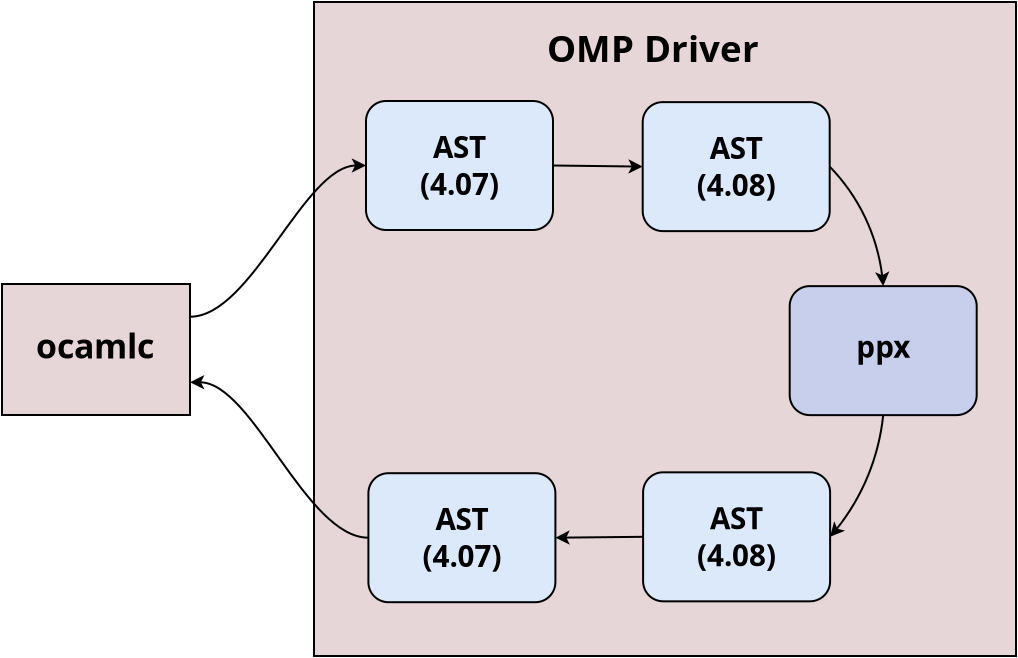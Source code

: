 <?xml version="1.0" encoding="UTF-8"?>
<dia:diagram xmlns:dia="http://www.lysator.liu.se/~alla/dia/">
  <dia:layer name="Background" visible="true" connectable="true" active="true">
    <dia:object type="Standard - Box" version="0" id="O0">
      <dia:attribute name="obj_pos">
        <dia:point val="2.45,7.163"/>
      </dia:attribute>
      <dia:attribute name="obj_bb">
        <dia:rectangle val="2.4,7.113;11.9,13.763"/>
      </dia:attribute>
      <dia:attribute name="meta">
        <dia:composite type="dict">
          <dia:attribute name="comment">
            <dia:string># Flowchart - Box #</dia:string>
          </dia:attribute>
        </dia:composite>
      </dia:attribute>
      <dia:attribute name="elem_corner">
        <dia:point val="2.45,7.163"/>
      </dia:attribute>
      <dia:attribute name="elem_width">
        <dia:real val="9.4"/>
      </dia:attribute>
      <dia:attribute name="elem_height">
        <dia:real val="6.55"/>
      </dia:attribute>
      <dia:attribute name="inner_color">
        <dia:color val="#e7d6d8ff"/>
      </dia:attribute>
      <dia:attribute name="show_background">
        <dia:boolean val="true"/>
      </dia:attribute>
    </dia:object>
    <dia:object type="Standard - Text" version="1" id="O1">
      <dia:attribute name="obj_pos">
        <dia:point val="7.15,10.883"/>
      </dia:attribute>
      <dia:attribute name="obj_bb">
        <dia:rectangle val="3.82,9.31;10.48,11.283"/>
      </dia:attribute>
      <dia:attribute name="text">
        <dia:composite type="text">
          <dia:attribute name="string">
            <dia:string>#ocamlc#</dia:string>
          </dia:attribute>
          <dia:attribute name="font">
            <dia:font family="sans" style="80" name="Helvetica-Bold"/>
          </dia:attribute>
          <dia:attribute name="height">
            <dia:real val="2.117"/>
          </dia:attribute>
          <dia:attribute name="pos">
            <dia:point val="7.15,10.883"/>
          </dia:attribute>
          <dia:attribute name="color">
            <dia:color val="#000000ff"/>
          </dia:attribute>
          <dia:attribute name="alignment">
            <dia:enum val="1"/>
          </dia:attribute>
        </dia:composite>
      </dia:attribute>
      <dia:attribute name="valign">
        <dia:enum val="3"/>
      </dia:attribute>
    </dia:object>
    <dia:object type="Standard - Box" version="0" id="O2">
      <dia:attribute name="obj_pos">
        <dia:point val="18.05,-6.937"/>
      </dia:attribute>
      <dia:attribute name="obj_bb">
        <dia:rectangle val="18,-6.987;53.2,25.813"/>
      </dia:attribute>
      <dia:attribute name="meta">
        <dia:composite type="dict">
          <dia:attribute name="comment">
            <dia:string># Flowchart - Box #</dia:string>
          </dia:attribute>
        </dia:composite>
      </dia:attribute>
      <dia:attribute name="elem_corner">
        <dia:point val="18.05,-6.937"/>
      </dia:attribute>
      <dia:attribute name="elem_width">
        <dia:real val="35.1"/>
      </dia:attribute>
      <dia:attribute name="elem_height">
        <dia:real val="32.7"/>
      </dia:attribute>
      <dia:attribute name="inner_color">
        <dia:color val="#e7d6d8ff"/>
      </dia:attribute>
      <dia:attribute name="show_background">
        <dia:boolean val="true"/>
      </dia:attribute>
    </dia:object>
    <dia:object type="Standard - Box" version="0" id="O3">
      <dia:attribute name="obj_pos">
        <dia:point val="20.65,-1.987"/>
      </dia:attribute>
      <dia:attribute name="obj_bb">
        <dia:rectangle val="20.6,-2.037;30.05,4.513"/>
      </dia:attribute>
      <dia:attribute name="meta">
        <dia:composite type="dict">
          <dia:attribute name="comment">
            <dia:string># Flowchart - Box #</dia:string>
          </dia:attribute>
        </dia:composite>
      </dia:attribute>
      <dia:attribute name="elem_corner">
        <dia:point val="20.65,-1.987"/>
      </dia:attribute>
      <dia:attribute name="elem_width">
        <dia:real val="9.35"/>
      </dia:attribute>
      <dia:attribute name="elem_height">
        <dia:real val="6.45"/>
      </dia:attribute>
      <dia:attribute name="inner_color">
        <dia:color val="#dbe9fbff"/>
      </dia:attribute>
      <dia:attribute name="show_background">
        <dia:boolean val="true"/>
      </dia:attribute>
      <dia:attribute name="corner_radius">
        <dia:real val="1"/>
      </dia:attribute>
    </dia:object>
    <dia:object type="Standard - Text" version="1" id="O4">
      <dia:attribute name="obj_pos">
        <dia:point val="25.325,0.858"/>
      </dia:attribute>
      <dia:attribute name="obj_bb">
        <dia:rectangle val="22.821,-0.517;27.829,3.058"/>
      </dia:attribute>
      <dia:attribute name="text">
        <dia:composite type="text">
          <dia:attribute name="string">
            <dia:string>#AST
(4.07)#</dia:string>
          </dia:attribute>
          <dia:attribute name="font">
            <dia:font family="sans" style="80" name="Helvetica-Bold"/>
          </dia:attribute>
          <dia:attribute name="height">
            <dia:real val="1.85"/>
          </dia:attribute>
          <dia:attribute name="pos">
            <dia:point val="25.325,0.858"/>
          </dia:attribute>
          <dia:attribute name="color">
            <dia:color val="#000000ff"/>
          </dia:attribute>
          <dia:attribute name="alignment">
            <dia:enum val="1"/>
          </dia:attribute>
        </dia:composite>
      </dia:attribute>
      <dia:attribute name="valign">
        <dia:enum val="3"/>
      </dia:attribute>
    </dia:object>
    <dia:object type="Standard - Box" version="0" id="O5">
      <dia:attribute name="obj_pos">
        <dia:point val="34.485,-1.932"/>
      </dia:attribute>
      <dia:attribute name="obj_bb">
        <dia:rectangle val="34.435,-1.982;43.885,4.568"/>
      </dia:attribute>
      <dia:attribute name="meta">
        <dia:composite type="dict">
          <dia:attribute name="comment">
            <dia:string># Flowchart - Box #</dia:string>
          </dia:attribute>
        </dia:composite>
      </dia:attribute>
      <dia:attribute name="elem_corner">
        <dia:point val="34.485,-1.932"/>
      </dia:attribute>
      <dia:attribute name="elem_width">
        <dia:real val="9.35"/>
      </dia:attribute>
      <dia:attribute name="elem_height">
        <dia:real val="6.45"/>
      </dia:attribute>
      <dia:attribute name="inner_color">
        <dia:color val="#dbe9fbff"/>
      </dia:attribute>
      <dia:attribute name="show_background">
        <dia:boolean val="true"/>
      </dia:attribute>
      <dia:attribute name="corner_radius">
        <dia:real val="1"/>
      </dia:attribute>
    </dia:object>
    <dia:object type="Standard - Text" version="1" id="O6">
      <dia:attribute name="obj_pos">
        <dia:point val="39.16,0.913"/>
      </dia:attribute>
      <dia:attribute name="obj_bb">
        <dia:rectangle val="36.656,-0.462;41.664,3.113"/>
      </dia:attribute>
      <dia:attribute name="text">
        <dia:composite type="text">
          <dia:attribute name="string">
            <dia:string>#AST
(4.08)#</dia:string>
          </dia:attribute>
          <dia:attribute name="font">
            <dia:font family="sans" style="80" name="Helvetica-Bold"/>
          </dia:attribute>
          <dia:attribute name="height">
            <dia:real val="1.85"/>
          </dia:attribute>
          <dia:attribute name="pos">
            <dia:point val="39.16,0.913"/>
          </dia:attribute>
          <dia:attribute name="color">
            <dia:color val="#000000ff"/>
          </dia:attribute>
          <dia:attribute name="alignment">
            <dia:enum val="1"/>
          </dia:attribute>
        </dia:composite>
      </dia:attribute>
      <dia:attribute name="valign">
        <dia:enum val="3"/>
      </dia:attribute>
    </dia:object>
    <dia:object type="Standard - Box" version="0" id="O7">
      <dia:attribute name="obj_pos">
        <dia:point val="20.77,16.623"/>
      </dia:attribute>
      <dia:attribute name="obj_bb">
        <dia:rectangle val="20.72,16.573;30.17,23.123"/>
      </dia:attribute>
      <dia:attribute name="meta">
        <dia:composite type="dict">
          <dia:attribute name="comment">
            <dia:string># Flowchart - Box #</dia:string>
          </dia:attribute>
        </dia:composite>
      </dia:attribute>
      <dia:attribute name="elem_corner">
        <dia:point val="20.77,16.623"/>
      </dia:attribute>
      <dia:attribute name="elem_width">
        <dia:real val="9.35"/>
      </dia:attribute>
      <dia:attribute name="elem_height">
        <dia:real val="6.45"/>
      </dia:attribute>
      <dia:attribute name="inner_color">
        <dia:color val="#dbe9fbff"/>
      </dia:attribute>
      <dia:attribute name="show_background">
        <dia:boolean val="true"/>
      </dia:attribute>
      <dia:attribute name="corner_radius">
        <dia:real val="1"/>
      </dia:attribute>
    </dia:object>
    <dia:object type="Standard - Text" version="1" id="O8">
      <dia:attribute name="obj_pos">
        <dia:point val="25.445,19.468"/>
      </dia:attribute>
      <dia:attribute name="obj_bb">
        <dia:rectangle val="22.941,18.093;27.949,21.668"/>
      </dia:attribute>
      <dia:attribute name="text">
        <dia:composite type="text">
          <dia:attribute name="string">
            <dia:string>#AST
(4.07)#</dia:string>
          </dia:attribute>
          <dia:attribute name="font">
            <dia:font family="sans" style="80" name="Helvetica-Bold"/>
          </dia:attribute>
          <dia:attribute name="height">
            <dia:real val="1.85"/>
          </dia:attribute>
          <dia:attribute name="pos">
            <dia:point val="25.445,19.468"/>
          </dia:attribute>
          <dia:attribute name="color">
            <dia:color val="#000000ff"/>
          </dia:attribute>
          <dia:attribute name="alignment">
            <dia:enum val="1"/>
          </dia:attribute>
        </dia:composite>
      </dia:attribute>
      <dia:attribute name="valign">
        <dia:enum val="3"/>
      </dia:attribute>
    </dia:object>
    <dia:object type="Standard - Box" version="0" id="O9">
      <dia:attribute name="obj_pos">
        <dia:point val="34.505,16.578"/>
      </dia:attribute>
      <dia:attribute name="obj_bb">
        <dia:rectangle val="34.455,16.528;43.905,23.078"/>
      </dia:attribute>
      <dia:attribute name="meta">
        <dia:composite type="dict">
          <dia:attribute name="comment">
            <dia:string># Flowchart - Box #</dia:string>
          </dia:attribute>
        </dia:composite>
      </dia:attribute>
      <dia:attribute name="elem_corner">
        <dia:point val="34.505,16.578"/>
      </dia:attribute>
      <dia:attribute name="elem_width">
        <dia:real val="9.35"/>
      </dia:attribute>
      <dia:attribute name="elem_height">
        <dia:real val="6.45"/>
      </dia:attribute>
      <dia:attribute name="inner_color">
        <dia:color val="#dbe9fbff"/>
      </dia:attribute>
      <dia:attribute name="show_background">
        <dia:boolean val="true"/>
      </dia:attribute>
      <dia:attribute name="corner_radius">
        <dia:real val="1"/>
      </dia:attribute>
    </dia:object>
    <dia:object type="Standard - Text" version="1" id="O10">
      <dia:attribute name="obj_pos">
        <dia:point val="39.18,19.423"/>
      </dia:attribute>
      <dia:attribute name="obj_bb">
        <dia:rectangle val="36.676,18.048;41.684,21.623"/>
      </dia:attribute>
      <dia:attribute name="text">
        <dia:composite type="text">
          <dia:attribute name="string">
            <dia:string>#AST
(4.08)#</dia:string>
          </dia:attribute>
          <dia:attribute name="font">
            <dia:font family="sans" style="80" name="Helvetica-Bold"/>
          </dia:attribute>
          <dia:attribute name="height">
            <dia:real val="1.85"/>
          </dia:attribute>
          <dia:attribute name="pos">
            <dia:point val="39.18,19.423"/>
          </dia:attribute>
          <dia:attribute name="color">
            <dia:color val="#000000ff"/>
          </dia:attribute>
          <dia:attribute name="alignment">
            <dia:enum val="1"/>
          </dia:attribute>
        </dia:composite>
      </dia:attribute>
      <dia:attribute name="valign">
        <dia:enum val="3"/>
      </dia:attribute>
    </dia:object>
    <dia:object type="Standard - BezierLine" version="0" id="O11">
      <dia:attribute name="obj_pos">
        <dia:point val="11.85,8.8"/>
      </dia:attribute>
      <dia:attribute name="obj_bb">
        <dia:rectangle val="11.8,1.188;20.213,8.85"/>
      </dia:attribute>
      <dia:attribute name="meta">
        <dia:composite type="dict">
          <dia:attribute name="comment">
            <dia:string># Standard - BezierLine #</dia:string>
          </dia:attribute>
        </dia:composite>
      </dia:attribute>
      <dia:attribute name="bez_points">
        <dia:point val="11.85,8.8"/>
        <dia:point val="14.938,8.8"/>
        <dia:point val="17.562,1.238"/>
        <dia:point val="20.163,1.238"/>
      </dia:attribute>
      <dia:attribute name="corner_types">
        <dia:enum val="2"/>
        <dia:enum val="2"/>
      </dia:attribute>
    </dia:object>
    <dia:object type="Standard - Polygon" version="0" id="O12">
      <dia:attribute name="obj_pos">
        <dia:point val="20.538,1.238"/>
      </dia:attribute>
      <dia:attribute name="obj_bb">
        <dia:rectangle val="19.926,0.876;20.65,1.6"/>
      </dia:attribute>
      <dia:attribute name="poly_points">
        <dia:point val="20.538,1.238"/>
        <dia:point val="20.038,1.488"/>
        <dia:point val="20.163,1.238"/>
        <dia:point val="20.038,0.988"/>
      </dia:attribute>
      <dia:attribute name="inner_color">
        <dia:color val="#000000ff"/>
      </dia:attribute>
      <dia:attribute name="show_background">
        <dia:boolean val="true"/>
      </dia:attribute>
    </dia:object>
    <dia:object type="Standard - BezierLine" version="0" id="O13">
      <dia:attribute name="obj_pos">
        <dia:point val="20.77,19.848"/>
      </dia:attribute>
      <dia:attribute name="obj_bb">
        <dia:rectangle val="12.287,12.025;20.82,19.898"/>
      </dia:attribute>
      <dia:attribute name="meta">
        <dia:composite type="dict">
          <dia:attribute name="comment">
            <dia:string># Standard - BezierLine #</dia:string>
          </dia:attribute>
        </dia:composite>
      </dia:attribute>
      <dia:attribute name="bez_points">
        <dia:point val="20.77,19.848"/>
        <dia:point val="17.643,19.848"/>
        <dia:point val="14.977,12.075"/>
        <dia:point val="12.337,12.075"/>
      </dia:attribute>
      <dia:attribute name="corner_types">
        <dia:enum val="2"/>
        <dia:enum val="2"/>
      </dia:attribute>
    </dia:object>
    <dia:object type="Standard - Polygon" version="0" id="O14">
      <dia:attribute name="obj_pos">
        <dia:point val="11.962,12.075"/>
      </dia:attribute>
      <dia:attribute name="obj_bb">
        <dia:rectangle val="11.85,11.713;12.574,12.437"/>
      </dia:attribute>
      <dia:attribute name="poly_points">
        <dia:point val="11.962,12.075"/>
        <dia:point val="12.462,11.825"/>
        <dia:point val="12.337,12.075"/>
        <dia:point val="12.462,12.325"/>
      </dia:attribute>
      <dia:attribute name="inner_color">
        <dia:color val="#000000ff"/>
      </dia:attribute>
      <dia:attribute name="show_background">
        <dia:boolean val="true"/>
      </dia:attribute>
    </dia:object>
    <dia:object type="Standard - Line" version="0" id="O15">
      <dia:attribute name="obj_pos">
        <dia:point val="30,1.238"/>
      </dia:attribute>
      <dia:attribute name="obj_bb">
        <dia:rectangle val="29.949,1.187;34.049,1.338"/>
      </dia:attribute>
      <dia:attribute name="meta">
        <dia:composite type="dict">
          <dia:attribute name="comment">
            <dia:string># Standard - Line #</dia:string>
          </dia:attribute>
        </dia:composite>
      </dia:attribute>
      <dia:attribute name="conn_endpoints">
        <dia:point val="30,1.238"/>
        <dia:point val="33.998,1.287"/>
      </dia:attribute>
      <dia:attribute name="numcp">
        <dia:int val="1"/>
      </dia:attribute>
    </dia:object>
    <dia:object type="Standard - Polygon" version="0" id="O16">
      <dia:attribute name="obj_pos">
        <dia:point val="34.373,1.291"/>
      </dia:attribute>
      <dia:attribute name="obj_bb">
        <dia:rectangle val="33.757,0.922;34.485,1.646"/>
      </dia:attribute>
      <dia:attribute name="poly_points">
        <dia:point val="34.373,1.291"/>
        <dia:point val="33.87,1.535"/>
        <dia:point val="33.998,1.287"/>
        <dia:point val="33.876,1.035"/>
      </dia:attribute>
      <dia:attribute name="inner_color">
        <dia:color val="#000000ff"/>
      </dia:attribute>
      <dia:attribute name="show_background">
        <dia:boolean val="true"/>
      </dia:attribute>
    </dia:object>
    <dia:object type="Standard - Line" version="0" id="O17">
      <dia:attribute name="obj_pos">
        <dia:point val="34.505,19.803"/>
      </dia:attribute>
      <dia:attribute name="obj_bb">
        <dia:rectangle val="30.556,19.753;34.556,19.893"/>
      </dia:attribute>
      <dia:attribute name="meta">
        <dia:composite type="dict">
          <dia:attribute name="comment">
            <dia:string># Standard - Line #</dia:string>
          </dia:attribute>
        </dia:composite>
      </dia:attribute>
      <dia:attribute name="conn_endpoints">
        <dia:point val="34.505,19.803"/>
        <dia:point val="30.607,19.843"/>
      </dia:attribute>
      <dia:attribute name="numcp">
        <dia:int val="1"/>
      </dia:attribute>
    </dia:object>
    <dia:object type="Standard - Polygon" version="0" id="O18">
      <dia:attribute name="obj_pos">
        <dia:point val="30.232,19.846"/>
      </dia:attribute>
      <dia:attribute name="obj_bb">
        <dia:rectangle val="30.12,19.478;30.847,20.202"/>
      </dia:attribute>
      <dia:attribute name="poly_points">
        <dia:point val="30.232,19.846"/>
        <dia:point val="30.729,19.591"/>
        <dia:point val="30.607,19.843"/>
        <dia:point val="30.734,20.091"/>
      </dia:attribute>
      <dia:attribute name="inner_color">
        <dia:color val="#000000ff"/>
      </dia:attribute>
      <dia:attribute name="show_background">
        <dia:boolean val="true"/>
      </dia:attribute>
    </dia:object>
    <dia:object type="Standard - Box" version="0" id="O19">
      <dia:attribute name="obj_pos">
        <dia:point val="41.835,7.268"/>
      </dia:attribute>
      <dia:attribute name="obj_bb">
        <dia:rectangle val="41.785,7.218;51.235,13.768"/>
      </dia:attribute>
      <dia:attribute name="meta">
        <dia:composite type="dict">
          <dia:attribute name="comment">
            <dia:string># Flowchart - Box #</dia:string>
          </dia:attribute>
        </dia:composite>
      </dia:attribute>
      <dia:attribute name="elem_corner">
        <dia:point val="41.835,7.268"/>
      </dia:attribute>
      <dia:attribute name="elem_width">
        <dia:real val="9.35"/>
      </dia:attribute>
      <dia:attribute name="elem_height">
        <dia:real val="6.45"/>
      </dia:attribute>
      <dia:attribute name="inner_color">
        <dia:color val="#c7cfedff"/>
      </dia:attribute>
      <dia:attribute name="show_background">
        <dia:boolean val="true"/>
      </dia:attribute>
      <dia:attribute name="corner_radius">
        <dia:real val="1"/>
      </dia:attribute>
    </dia:object>
    <dia:object type="Standard - Text" version="1" id="O20">
      <dia:attribute name="obj_pos">
        <dia:point val="46.51,10.854"/>
      </dia:attribute>
      <dia:attribute name="obj_bb">
        <dia:rectangle val="44.972,9.479;48.047,11.204"/>
      </dia:attribute>
      <dia:attribute name="text">
        <dia:composite type="text">
          <dia:attribute name="string">
            <dia:string>#ppx#</dia:string>
          </dia:attribute>
          <dia:attribute name="font">
            <dia:font family="sans" style="80" name="Helvetica-Bold"/>
          </dia:attribute>
          <dia:attribute name="height">
            <dia:real val="1.85"/>
          </dia:attribute>
          <dia:attribute name="pos">
            <dia:point val="46.51,10.854"/>
          </dia:attribute>
          <dia:attribute name="color">
            <dia:color val="#000000ff"/>
          </dia:attribute>
          <dia:attribute name="alignment">
            <dia:enum val="1"/>
          </dia:attribute>
        </dia:composite>
      </dia:attribute>
      <dia:attribute name="valign">
        <dia:enum val="3"/>
      </dia:attribute>
    </dia:object>
    <dia:object type="Standard - BezierLine" version="0" id="O21">
      <dia:attribute name="obj_pos">
        <dia:point val="43.835,1.293"/>
      </dia:attribute>
      <dia:attribute name="obj_bb">
        <dia:rectangle val="43.764,1.222;46.52,6.839"/>
      </dia:attribute>
      <dia:attribute name="meta">
        <dia:composite type="dict">
          <dia:attribute name="comment">
            <dia:string># Standard - Arc #</dia:string>
          </dia:attribute>
        </dia:composite>
      </dia:attribute>
      <dia:attribute name="bez_points">
        <dia:point val="43.835,1.293"/>
        <dia:point val="45.289,2.786"/>
        <dia:point val="46.212,4.714"/>
        <dia:point val="46.464,6.783"/>
      </dia:attribute>
      <dia:attribute name="corner_types">
        <dia:enum val="2"/>
        <dia:enum val="2"/>
      </dia:attribute>
    </dia:object>
    <dia:object type="Standard - Polygon" version="0" id="O22">
      <dia:attribute name="obj_pos">
        <dia:point val="46.502,7.156"/>
      </dia:attribute>
      <dia:attribute name="obj_bb">
        <dia:rectangle val="46.099,6.521;46.821,7.267"/>
      </dia:attribute>
      <dia:attribute name="poly_points">
        <dia:point val="46.502,7.156"/>
        <dia:point val="46.218,6.675"/>
        <dia:point val="46.476,6.782"/>
        <dia:point val="46.717,6.64"/>
      </dia:attribute>
      <dia:attribute name="inner_color">
        <dia:color val="#000000ff"/>
      </dia:attribute>
      <dia:attribute name="show_background">
        <dia:boolean val="true"/>
      </dia:attribute>
    </dia:object>
    <dia:object type="Standard - BezierLine" version="0" id="O23">
      <dia:attribute name="obj_pos">
        <dia:point val="46.51,13.718"/>
      </dia:attribute>
      <dia:attribute name="obj_bb">
        <dia:rectangle val="44.098,13.663;46.565,19.5"/>
      </dia:attribute>
      <dia:attribute name="meta">
        <dia:composite type="dict">
          <dia:attribute name="comment">
            <dia:string># Standard - Arc #</dia:string>
          </dia:attribute>
        </dia:composite>
      </dia:attribute>
      <dia:attribute name="bez_points">
        <dia:point val="46.51,13.718"/>
        <dia:point val="46.296,15.808"/>
        <dia:point val="45.483,17.791"/>
        <dia:point val="44.168,19.43"/>
      </dia:attribute>
      <dia:attribute name="corner_types">
        <dia:enum val="2"/>
        <dia:enum val="2"/>
      </dia:attribute>
    </dia:object>
    <dia:object type="Standard - Polygon" version="0" id="O24">
      <dia:attribute name="obj_pos">
        <dia:point val="43.929,19.719"/>
      </dia:attribute>
      <dia:attribute name="obj_bb">
        <dia:rectangle val="43.855,19.02;44.605,19.803"/>
      </dia:attribute>
      <dia:attribute name="poly_points">
        <dia:point val="43.929,19.719"/>
        <dia:point val="44.071,19.178"/>
        <dia:point val="44.176,19.437"/>
        <dia:point val="44.447,19.508"/>
      </dia:attribute>
      <dia:attribute name="inner_color">
        <dia:color val="#000000ff"/>
      </dia:attribute>
      <dia:attribute name="show_background">
        <dia:boolean val="true"/>
      </dia:attribute>
    </dia:object>
    <dia:object type="Standard - Text" version="1" id="O25">
      <dia:attribute name="obj_pos">
        <dia:point val="29.7,-3.937"/>
      </dia:attribute>
      <dia:attribute name="obj_bb">
        <dia:rectangle val="29.7,-5.637;41.44,-3.505"/>
      </dia:attribute>
      <dia:attribute name="meta">
        <dia:composite type="dict">
          <dia:attribute name="comment">
            <dia:string># Standard - Text #</dia:string>
          </dia:attribute>
        </dia:composite>
      </dia:attribute>
      <dia:attribute name="text">
        <dia:composite type="text">
          <dia:attribute name="string">
            <dia:string>#OMP Driver#</dia:string>
          </dia:attribute>
          <dia:attribute name="font">
            <dia:font family="sans" style="80" name="Helvetica-Bold"/>
          </dia:attribute>
          <dia:attribute name="height">
            <dia:real val="2.288"/>
          </dia:attribute>
          <dia:attribute name="pos">
            <dia:point val="29.7,-3.937"/>
          </dia:attribute>
          <dia:attribute name="color">
            <dia:color val="#000000ff"/>
          </dia:attribute>
          <dia:attribute name="alignment">
            <dia:enum val="0"/>
          </dia:attribute>
        </dia:composite>
      </dia:attribute>
      <dia:attribute name="valign">
        <dia:enum val="3"/>
      </dia:attribute>
    </dia:object>
  </dia:layer>
</dia:diagram>
